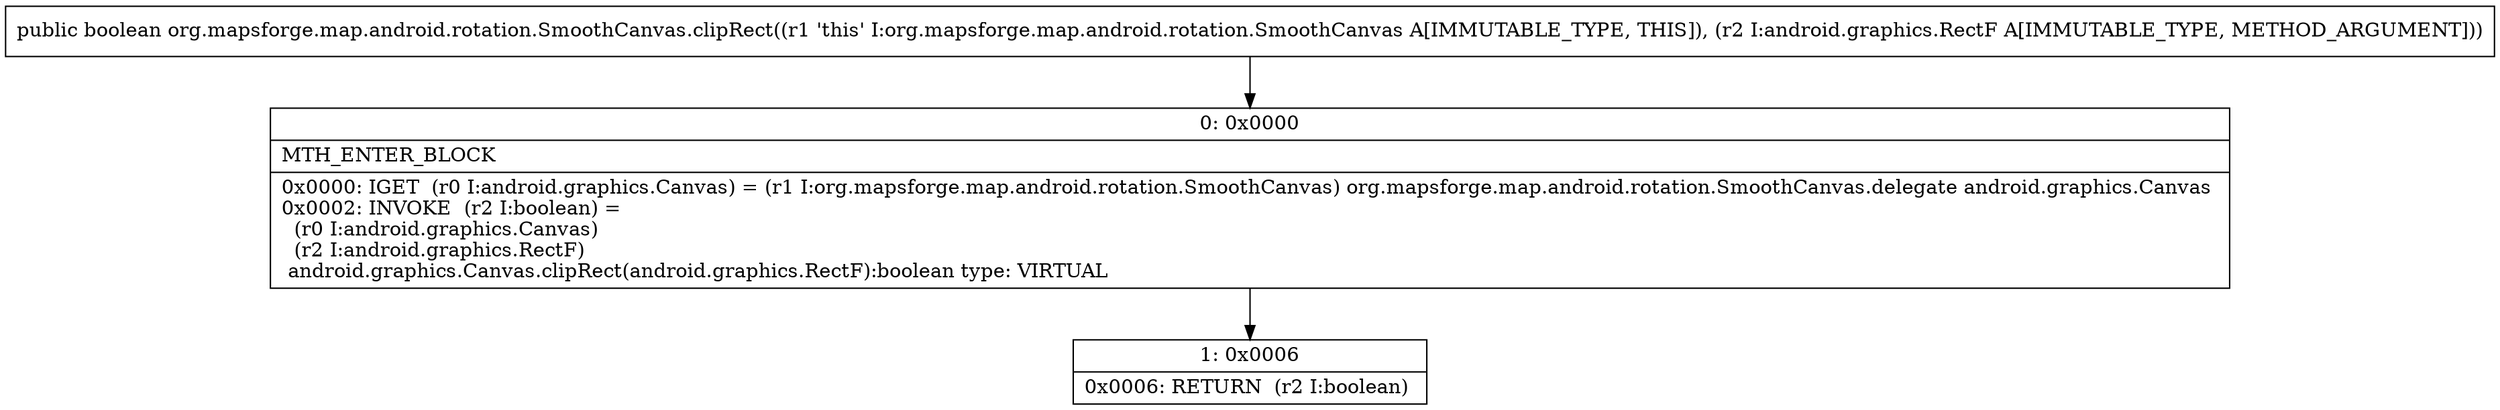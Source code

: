 digraph "CFG fororg.mapsforge.map.android.rotation.SmoothCanvas.clipRect(Landroid\/graphics\/RectF;)Z" {
Node_0 [shape=record,label="{0\:\ 0x0000|MTH_ENTER_BLOCK\l|0x0000: IGET  (r0 I:android.graphics.Canvas) = (r1 I:org.mapsforge.map.android.rotation.SmoothCanvas) org.mapsforge.map.android.rotation.SmoothCanvas.delegate android.graphics.Canvas \l0x0002: INVOKE  (r2 I:boolean) = \l  (r0 I:android.graphics.Canvas)\l  (r2 I:android.graphics.RectF)\l android.graphics.Canvas.clipRect(android.graphics.RectF):boolean type: VIRTUAL \l}"];
Node_1 [shape=record,label="{1\:\ 0x0006|0x0006: RETURN  (r2 I:boolean) \l}"];
MethodNode[shape=record,label="{public boolean org.mapsforge.map.android.rotation.SmoothCanvas.clipRect((r1 'this' I:org.mapsforge.map.android.rotation.SmoothCanvas A[IMMUTABLE_TYPE, THIS]), (r2 I:android.graphics.RectF A[IMMUTABLE_TYPE, METHOD_ARGUMENT])) }"];
MethodNode -> Node_0;
Node_0 -> Node_1;
}

